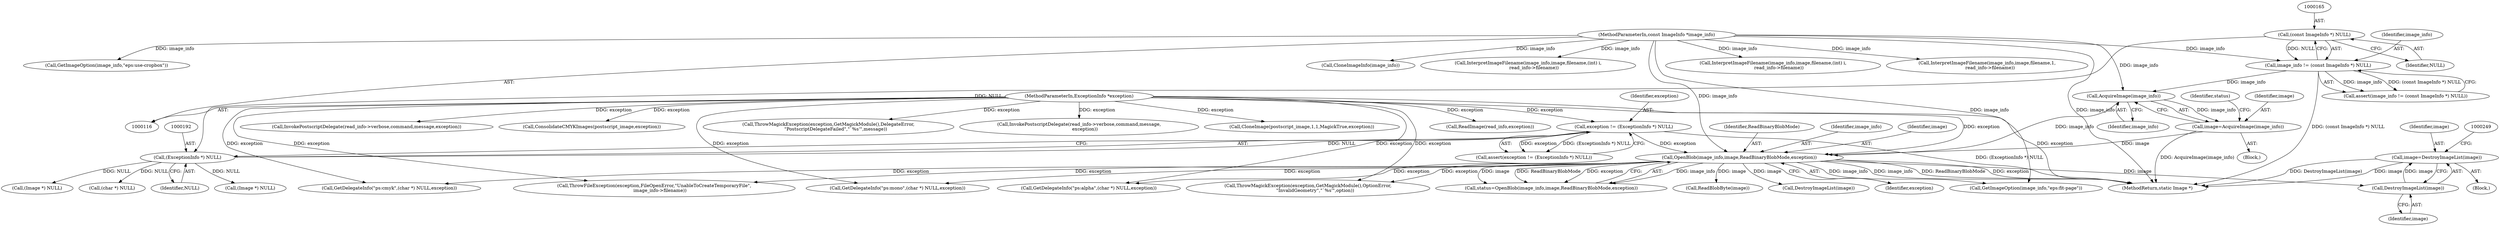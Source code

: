 digraph "0_ImageMagick_8598a497e2d1f556a34458cf54b40ba40674734c@pointer" {
"1000243" [label="(Call,image=DestroyImageList(image))"];
"1000245" [label="(Call,DestroyImageList(image))"];
"1000206" [label="(Call,OpenBlob(image_info,image,ReadBinaryBlobMode,exception))"];
"1000202" [label="(Call,AcquireImage(image_info))"];
"1000162" [label="(Call,image_info != (const ImageInfo *) NULL)"];
"1000117" [label="(MethodParameterIn,const ImageInfo *image_info)"];
"1000164" [label="(Call,(const ImageInfo *) NULL)"];
"1000200" [label="(Call,image=AcquireImage(image_info))"];
"1000189" [label="(Call,exception != (ExceptionInfo *) NULL)"];
"1000118" [label="(MethodParameterIn,ExceptionInfo *exception)"];
"1000191" [label="(Call,(ExceptionInfo *) NULL)"];
"1001999" [label="(Call,InterpretImageFilename(image_info,image,filename,(int) i,\n        read_info->filename))"];
"1000201" [label="(Identifier,image)"];
"1001643" [label="(Call,GetDelegateInfo(\"ps:mono\",(char *) NULL,exception))"];
"1000166" [label="(Identifier,NULL)"];
"1000221" [label="(Call,(Image *) NULL)"];
"1001895" [label="(Call,InvokePostscriptDelegate(read_info->verbose,command,message,exception))"];
"1000117" [label="(MethodParameterIn,const ImageInfo *image_info)"];
"1002100" [label="(Call,ConsolidateCMYKImages(postscript_image,exception))"];
"1002073" [label="(Call,ThrowMagickException(exception,GetMagickModule(),DelegateError,\n          \"PostscriptDelegateFailed\",\"`%s'\",message))"];
"1000193" [label="(Identifier,NULL)"];
"1000245" [label="(Call,DestroyImageList(image))"];
"1000204" [label="(Call,status=OpenBlob(image_info,image,ReadBinaryBlobMode,exception))"];
"1000161" [label="(Call,assert(image_info != (const ImageInfo *) NULL))"];
"1000243" [label="(Call,image=DestroyImageList(image))"];
"1000246" [label="(Identifier,image)"];
"1001904" [label="(Call,InterpretImageFilename(image_info,image,filename,1,\n    read_info->filename))"];
"1000248" [label="(Call,(Image *) NULL)"];
"1001473" [label="(Call,ThrowMagickException(exception,GetMagickModule(),OptionError,\n          \"InvalidGeometry\",\"`%s'\",option))"];
"1000188" [label="(Call,assert(exception != (ExceptionInfo *) NULL))"];
"1000189" [label="(Call,exception != (ExceptionInfo *) NULL)"];
"1000191" [label="(Call,(ExceptionInfo *) NULL)"];
"1000209" [label="(Identifier,ReadBinaryBlobMode)"];
"1000655" [label="(Call,ReadBlobByte(image))"];
"1000235" [label="(Block,)"];
"1000200" [label="(Call,image=AcquireImage(image_info))"];
"1000164" [label="(Call,(const ImageInfo *) NULL)"];
"1000163" [label="(Identifier,image_info)"];
"1001656" [label="(Call,GetDelegateInfo(\"ps:cmyk\",(char *) NULL,exception))"];
"1002260" [label="(MethodReturn,static Image *)"];
"1000207" [label="(Identifier,image_info)"];
"1001801" [label="(Call,GetImageOption(image_info,\"eps:use-cropbox\"))"];
"1001430" [label="(Call,GetImageOption(image_info,\"eps:fit-page\"))"];
"1000473" [label="(Call,(char *) NULL)"];
"1000203" [label="(Identifier,image_info)"];
"1001728" [label="(Call,CloneImageInfo(image_info))"];
"1000208" [label="(Identifier,image)"];
"1000118" [label="(MethodParameterIn,ExceptionInfo *exception)"];
"1000244" [label="(Identifier,image)"];
"1001965" [label="(Call,InterpretImageFilename(image_info,image,filename,(int) i,\n        read_info->filename))"];
"1000205" [label="(Identifier,status)"];
"1000236" [label="(Call,ThrowFileException(exception,FileOpenError,\"UnableToCreateTemporaryFile\",\n        image_info->filename))"];
"1001932" [label="(Call,InvokePostscriptDelegate(read_info->verbose,command,message,\n        exception))"];
"1002142" [label="(Call,CloneImage(postscript_image,1,1,MagickTrue,exception))"];
"1000202" [label="(Call,AcquireImage(image_info))"];
"1000119" [label="(Block,)"];
"1000218" [label="(Call,DestroyImageList(image))"];
"1000190" [label="(Identifier,exception)"];
"1000162" [label="(Call,image_info != (const ImageInfo *) NULL)"];
"1000210" [label="(Identifier,exception)"];
"1001665" [label="(Call,GetDelegateInfo(\"ps:alpha\",(char *) NULL,exception))"];
"1002029" [label="(Call,ReadImage(read_info,exception))"];
"1000206" [label="(Call,OpenBlob(image_info,image,ReadBinaryBlobMode,exception))"];
"1000243" -> "1000235"  [label="AST: "];
"1000243" -> "1000245"  [label="CFG: "];
"1000244" -> "1000243"  [label="AST: "];
"1000245" -> "1000243"  [label="AST: "];
"1000249" -> "1000243"  [label="CFG: "];
"1000243" -> "1002260"  [label="DDG: image"];
"1000243" -> "1002260"  [label="DDG: DestroyImageList(image)"];
"1000245" -> "1000243"  [label="DDG: image"];
"1000245" -> "1000246"  [label="CFG: "];
"1000246" -> "1000245"  [label="AST: "];
"1000206" -> "1000245"  [label="DDG: image"];
"1000206" -> "1000204"  [label="AST: "];
"1000206" -> "1000210"  [label="CFG: "];
"1000207" -> "1000206"  [label="AST: "];
"1000208" -> "1000206"  [label="AST: "];
"1000209" -> "1000206"  [label="AST: "];
"1000210" -> "1000206"  [label="AST: "];
"1000204" -> "1000206"  [label="CFG: "];
"1000206" -> "1002260"  [label="DDG: ReadBinaryBlobMode"];
"1000206" -> "1002260"  [label="DDG: exception"];
"1000206" -> "1002260"  [label="DDG: image_info"];
"1000206" -> "1000204"  [label="DDG: image_info"];
"1000206" -> "1000204"  [label="DDG: image"];
"1000206" -> "1000204"  [label="DDG: ReadBinaryBlobMode"];
"1000206" -> "1000204"  [label="DDG: exception"];
"1000202" -> "1000206"  [label="DDG: image_info"];
"1000117" -> "1000206"  [label="DDG: image_info"];
"1000200" -> "1000206"  [label="DDG: image"];
"1000189" -> "1000206"  [label="DDG: exception"];
"1000118" -> "1000206"  [label="DDG: exception"];
"1000206" -> "1000218"  [label="DDG: image"];
"1000206" -> "1000236"  [label="DDG: exception"];
"1000206" -> "1000655"  [label="DDG: image"];
"1000206" -> "1001430"  [label="DDG: image_info"];
"1000206" -> "1001473"  [label="DDG: exception"];
"1000206" -> "1001643"  [label="DDG: exception"];
"1000206" -> "1001656"  [label="DDG: exception"];
"1000206" -> "1001665"  [label="DDG: exception"];
"1000202" -> "1000200"  [label="AST: "];
"1000202" -> "1000203"  [label="CFG: "];
"1000203" -> "1000202"  [label="AST: "];
"1000200" -> "1000202"  [label="CFG: "];
"1000202" -> "1000200"  [label="DDG: image_info"];
"1000162" -> "1000202"  [label="DDG: image_info"];
"1000117" -> "1000202"  [label="DDG: image_info"];
"1000162" -> "1000161"  [label="AST: "];
"1000162" -> "1000164"  [label="CFG: "];
"1000163" -> "1000162"  [label="AST: "];
"1000164" -> "1000162"  [label="AST: "];
"1000161" -> "1000162"  [label="CFG: "];
"1000162" -> "1002260"  [label="DDG: (const ImageInfo *) NULL"];
"1000162" -> "1000161"  [label="DDG: image_info"];
"1000162" -> "1000161"  [label="DDG: (const ImageInfo *) NULL"];
"1000117" -> "1000162"  [label="DDG: image_info"];
"1000164" -> "1000162"  [label="DDG: NULL"];
"1000117" -> "1000116"  [label="AST: "];
"1000117" -> "1002260"  [label="DDG: image_info"];
"1000117" -> "1001430"  [label="DDG: image_info"];
"1000117" -> "1001728"  [label="DDG: image_info"];
"1000117" -> "1001801"  [label="DDG: image_info"];
"1000117" -> "1001904"  [label="DDG: image_info"];
"1000117" -> "1001965"  [label="DDG: image_info"];
"1000117" -> "1001999"  [label="DDG: image_info"];
"1000164" -> "1000166"  [label="CFG: "];
"1000165" -> "1000164"  [label="AST: "];
"1000166" -> "1000164"  [label="AST: "];
"1000164" -> "1000191"  [label="DDG: NULL"];
"1000200" -> "1000119"  [label="AST: "];
"1000201" -> "1000200"  [label="AST: "];
"1000205" -> "1000200"  [label="CFG: "];
"1000200" -> "1002260"  [label="DDG: AcquireImage(image_info)"];
"1000189" -> "1000188"  [label="AST: "];
"1000189" -> "1000191"  [label="CFG: "];
"1000190" -> "1000189"  [label="AST: "];
"1000191" -> "1000189"  [label="AST: "];
"1000188" -> "1000189"  [label="CFG: "];
"1000189" -> "1002260"  [label="DDG: (ExceptionInfo *) NULL"];
"1000189" -> "1000188"  [label="DDG: exception"];
"1000189" -> "1000188"  [label="DDG: (ExceptionInfo *) NULL"];
"1000118" -> "1000189"  [label="DDG: exception"];
"1000191" -> "1000189"  [label="DDG: NULL"];
"1000118" -> "1000116"  [label="AST: "];
"1000118" -> "1002260"  [label="DDG: exception"];
"1000118" -> "1000236"  [label="DDG: exception"];
"1000118" -> "1001473"  [label="DDG: exception"];
"1000118" -> "1001643"  [label="DDG: exception"];
"1000118" -> "1001656"  [label="DDG: exception"];
"1000118" -> "1001665"  [label="DDG: exception"];
"1000118" -> "1001895"  [label="DDG: exception"];
"1000118" -> "1001932"  [label="DDG: exception"];
"1000118" -> "1002029"  [label="DDG: exception"];
"1000118" -> "1002073"  [label="DDG: exception"];
"1000118" -> "1002100"  [label="DDG: exception"];
"1000118" -> "1002142"  [label="DDG: exception"];
"1000191" -> "1000193"  [label="CFG: "];
"1000192" -> "1000191"  [label="AST: "];
"1000193" -> "1000191"  [label="AST: "];
"1000191" -> "1000221"  [label="DDG: NULL"];
"1000191" -> "1000248"  [label="DDG: NULL"];
"1000191" -> "1000473"  [label="DDG: NULL"];
}
